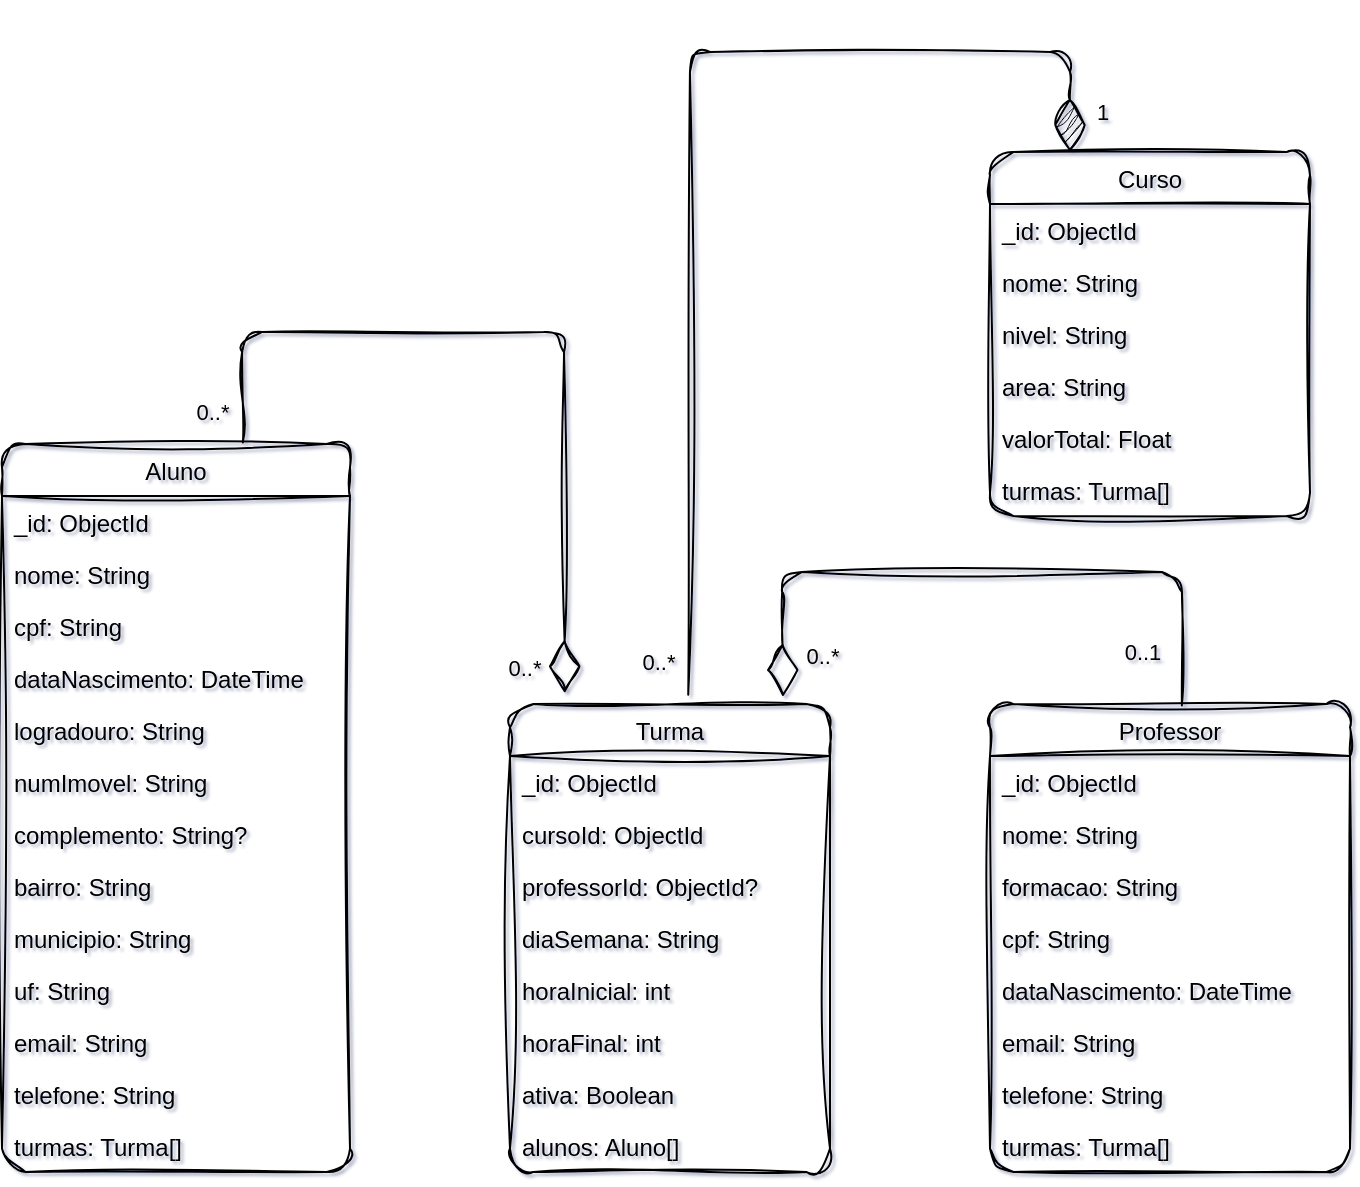 <mxfile>
    <diagram id="-b4d3pGnFX6ifZs10V9d" name="Página-1">
        <mxGraphModel dx="976" dy="711" grid="1" gridSize="10" guides="1" tooltips="1" connect="1" arrows="1" fold="1" page="1" pageScale="1" pageWidth="827" pageHeight="1169" background="none" math="0" shadow="1">
            <root>
                <mxCell id="0"/>
                <mxCell id="1" parent="0"/>
                <mxCell id="QXg1F-BljAHayQf_puwS-1" value="Aluno" style="swimlane;fontStyle=0;childLayout=stackLayout;horizontal=1;startSize=26;fillColor=none;horizontalStack=0;resizeParent=1;resizeParentMax=0;resizeLast=0;collapsible=1;marginBottom=0;rounded=1;sketch=1;curveFitting=1;jiggle=2;labelBackgroundColor=none;fontColor=default;" parent="1" vertex="1">
                    <mxGeometry x="90" y="286" width="174" height="364" as="geometry"/>
                </mxCell>
                <mxCell id="QXg1F-BljAHayQf_puwS-2" value="_id: ObjectId" style="text;strokeColor=none;fillColor=none;align=left;verticalAlign=top;spacingLeft=4;spacingRight=4;overflow=hidden;rotatable=0;points=[[0,0.5],[1,0.5]];portConstraint=eastwest;rounded=1;sketch=1;curveFitting=1;jiggle=2;labelBackgroundColor=none;fontColor=default;" parent="QXg1F-BljAHayQf_puwS-1" vertex="1">
                    <mxGeometry y="26" width="174" height="26" as="geometry"/>
                </mxCell>
                <mxCell id="QXg1F-BljAHayQf_puwS-3" value="nome: String" style="text;strokeColor=none;fillColor=none;align=left;verticalAlign=top;spacingLeft=4;spacingRight=4;overflow=hidden;rotatable=0;points=[[0,0.5],[1,0.5]];portConstraint=eastwest;rounded=1;sketch=1;curveFitting=1;jiggle=2;labelBackgroundColor=none;fontColor=default;" parent="QXg1F-BljAHayQf_puwS-1" vertex="1">
                    <mxGeometry y="52" width="174" height="26" as="geometry"/>
                </mxCell>
                <mxCell id="QXg1F-BljAHayQf_puwS-4" value="cpf: String" style="text;strokeColor=none;fillColor=none;align=left;verticalAlign=top;spacingLeft=4;spacingRight=4;overflow=hidden;rotatable=0;points=[[0,0.5],[1,0.5]];portConstraint=eastwest;rounded=1;sketch=1;curveFitting=1;jiggle=2;labelBackgroundColor=none;fontColor=default;" parent="QXg1F-BljAHayQf_puwS-1" vertex="1">
                    <mxGeometry y="78" width="174" height="26" as="geometry"/>
                </mxCell>
                <mxCell id="_81pM77zfV9a9fqTHWA2-4" value="dataNascimento: DateTime" style="text;strokeColor=none;fillColor=none;align=left;verticalAlign=top;spacingLeft=4;spacingRight=4;overflow=hidden;rotatable=0;points=[[0,0.5],[1,0.5]];portConstraint=eastwest;rounded=1;sketch=1;curveFitting=1;jiggle=2;labelBackgroundColor=none;fontColor=default;" parent="QXg1F-BljAHayQf_puwS-1" vertex="1">
                    <mxGeometry y="104" width="174" height="26" as="geometry"/>
                </mxCell>
                <mxCell id="_81pM77zfV9a9fqTHWA2-1" value="logradouro: String" style="text;strokeColor=none;fillColor=none;align=left;verticalAlign=top;spacingLeft=4;spacingRight=4;overflow=hidden;rotatable=0;points=[[0,0.5],[1,0.5]];portConstraint=eastwest;rounded=1;sketch=1;curveFitting=1;jiggle=2;labelBackgroundColor=none;fontColor=default;" parent="QXg1F-BljAHayQf_puwS-1" vertex="1">
                    <mxGeometry y="130" width="174" height="26" as="geometry"/>
                </mxCell>
                <mxCell id="_81pM77zfV9a9fqTHWA2-2" value="numImovel: String" style="text;strokeColor=none;fillColor=none;align=left;verticalAlign=top;spacingLeft=4;spacingRight=4;overflow=hidden;rotatable=0;points=[[0,0.5],[1,0.5]];portConstraint=eastwest;rounded=1;sketch=1;curveFitting=1;jiggle=2;labelBackgroundColor=none;fontColor=default;" parent="QXg1F-BljAHayQf_puwS-1" vertex="1">
                    <mxGeometry y="156" width="174" height="26" as="geometry"/>
                </mxCell>
                <mxCell id="_81pM77zfV9a9fqTHWA2-3" value="complemento: String?" style="text;strokeColor=none;fillColor=none;align=left;verticalAlign=top;spacingLeft=4;spacingRight=4;overflow=hidden;rotatable=0;points=[[0,0.5],[1,0.5]];portConstraint=eastwest;rounded=1;sketch=1;curveFitting=1;jiggle=2;labelBackgroundColor=none;fontColor=default;" parent="QXg1F-BljAHayQf_puwS-1" vertex="1">
                    <mxGeometry y="182" width="174" height="26" as="geometry"/>
                </mxCell>
                <mxCell id="_81pM77zfV9a9fqTHWA2-9" value="bairro: String" style="text;strokeColor=none;fillColor=none;align=left;verticalAlign=top;spacingLeft=4;spacingRight=4;overflow=hidden;rotatable=0;points=[[0,0.5],[1,0.5]];portConstraint=eastwest;rounded=1;sketch=1;curveFitting=1;jiggle=2;labelBackgroundColor=none;fontColor=default;" parent="QXg1F-BljAHayQf_puwS-1" vertex="1">
                    <mxGeometry y="208" width="174" height="26" as="geometry"/>
                </mxCell>
                <mxCell id="_81pM77zfV9a9fqTHWA2-10" value="municipio: String" style="text;strokeColor=none;fillColor=none;align=left;verticalAlign=top;spacingLeft=4;spacingRight=4;overflow=hidden;rotatable=0;points=[[0,0.5],[1,0.5]];portConstraint=eastwest;rounded=1;sketch=1;curveFitting=1;jiggle=2;labelBackgroundColor=none;fontColor=default;" parent="QXg1F-BljAHayQf_puwS-1" vertex="1">
                    <mxGeometry y="234" width="174" height="26" as="geometry"/>
                </mxCell>
                <mxCell id="_81pM77zfV9a9fqTHWA2-11" value="uf: String" style="text;strokeColor=none;fillColor=none;align=left;verticalAlign=top;spacingLeft=4;spacingRight=4;overflow=hidden;rotatable=0;points=[[0,0.5],[1,0.5]];portConstraint=eastwest;rounded=1;sketch=1;curveFitting=1;jiggle=2;labelBackgroundColor=none;fontColor=default;" parent="QXg1F-BljAHayQf_puwS-1" vertex="1">
                    <mxGeometry y="260" width="174" height="26" as="geometry"/>
                </mxCell>
                <mxCell id="_81pM77zfV9a9fqTHWA2-12" value="email: String" style="text;strokeColor=none;fillColor=none;align=left;verticalAlign=top;spacingLeft=4;spacingRight=4;overflow=hidden;rotatable=0;points=[[0,0.5],[1,0.5]];portConstraint=eastwest;rounded=1;sketch=1;curveFitting=1;jiggle=2;labelBackgroundColor=none;fontColor=default;" parent="QXg1F-BljAHayQf_puwS-1" vertex="1">
                    <mxGeometry y="286" width="174" height="26" as="geometry"/>
                </mxCell>
                <mxCell id="ec_yosyJZnp1xVSx2JTA-8" value="telefone: String" style="text;strokeColor=none;fillColor=none;align=left;verticalAlign=top;spacingLeft=4;spacingRight=4;overflow=hidden;rotatable=0;points=[[0,0.5],[1,0.5]];portConstraint=eastwest;rounded=1;sketch=1;curveFitting=1;jiggle=2;labelBackgroundColor=none;fontColor=default;" parent="QXg1F-BljAHayQf_puwS-1" vertex="1">
                    <mxGeometry y="312" width="174" height="26" as="geometry"/>
                </mxCell>
                <mxCell id="_81pM77zfV9a9fqTHWA2-13" value="turmas: Turma[]" style="text;strokeColor=none;fillColor=none;align=left;verticalAlign=top;spacingLeft=4;spacingRight=4;overflow=hidden;rotatable=0;points=[[0,0.5],[1,0.5]];portConstraint=eastwest;rounded=1;sketch=1;curveFitting=1;jiggle=2;labelBackgroundColor=none;fontColor=default;" parent="QXg1F-BljAHayQf_puwS-1" vertex="1">
                    <mxGeometry y="338" width="174" height="26" as="geometry"/>
                </mxCell>
                <mxCell id="bfa6d7kLnI5HvmVEQDdB-1" value="Curso" style="swimlane;fontStyle=0;childLayout=stackLayout;horizontal=1;startSize=26;fillColor=none;horizontalStack=0;resizeParent=1;resizeParentMax=0;resizeLast=0;collapsible=1;marginBottom=0;rounded=1;sketch=1;curveFitting=1;jiggle=2;labelBackgroundColor=none;fontColor=default;" parent="1" vertex="1">
                    <mxGeometry x="584" y="140" width="160" height="182" as="geometry"/>
                </mxCell>
                <mxCell id="bfa6d7kLnI5HvmVEQDdB-2" value="_id: ObjectId" style="text;strokeColor=none;fillColor=none;align=left;verticalAlign=top;spacingLeft=4;spacingRight=4;overflow=hidden;rotatable=0;points=[[0,0.5],[1,0.5]];portConstraint=eastwest;rounded=1;sketch=1;curveFitting=1;jiggle=2;labelBackgroundColor=none;fontColor=default;" parent="bfa6d7kLnI5HvmVEQDdB-1" vertex="1">
                    <mxGeometry y="26" width="160" height="26" as="geometry"/>
                </mxCell>
                <mxCell id="bfa6d7kLnI5HvmVEQDdB-3" value="nome: String" style="text;strokeColor=none;fillColor=none;align=left;verticalAlign=top;spacingLeft=4;spacingRight=4;overflow=hidden;rotatable=0;points=[[0,0.5],[1,0.5]];portConstraint=eastwest;rounded=1;sketch=1;curveFitting=1;jiggle=2;labelBackgroundColor=none;fontColor=default;" parent="bfa6d7kLnI5HvmVEQDdB-1" vertex="1">
                    <mxGeometry y="52" width="160" height="26" as="geometry"/>
                </mxCell>
                <mxCell id="bfa6d7kLnI5HvmVEQDdB-4" value="nivel: String" style="text;strokeColor=none;fillColor=none;align=left;verticalAlign=top;spacingLeft=4;spacingRight=4;overflow=hidden;rotatable=0;points=[[0,0.5],[1,0.5]];portConstraint=eastwest;rounded=1;sketch=1;curveFitting=1;jiggle=2;labelBackgroundColor=none;fontColor=default;" parent="bfa6d7kLnI5HvmVEQDdB-1" vertex="1">
                    <mxGeometry y="78" width="160" height="26" as="geometry"/>
                </mxCell>
                <mxCell id="jBrQDf9uPvAU0HoxU_vz-1" value="area: String" style="text;strokeColor=none;fillColor=none;align=left;verticalAlign=top;spacingLeft=4;spacingRight=4;overflow=hidden;rotatable=0;points=[[0,0.5],[1,0.5]];portConstraint=eastwest;rounded=1;sketch=1;curveFitting=1;jiggle=2;labelBackgroundColor=none;fontColor=default;" parent="bfa6d7kLnI5HvmVEQDdB-1" vertex="1">
                    <mxGeometry y="104" width="160" height="26" as="geometry"/>
                </mxCell>
                <mxCell id="2" value="valorTotal: Float" style="text;strokeColor=none;fillColor=none;align=left;verticalAlign=top;spacingLeft=4;spacingRight=4;overflow=hidden;rotatable=0;points=[[0,0.5],[1,0.5]];portConstraint=eastwest;rounded=1;sketch=1;curveFitting=1;jiggle=2;labelBackgroundColor=none;fontColor=default;" vertex="1" parent="bfa6d7kLnI5HvmVEQDdB-1">
                    <mxGeometry y="130" width="160" height="26" as="geometry"/>
                </mxCell>
                <mxCell id="3" value="turmas: Turma[]" style="text;strokeColor=none;fillColor=none;align=left;verticalAlign=top;spacingLeft=4;spacingRight=4;overflow=hidden;rotatable=0;points=[[0,0.5],[1,0.5]];portConstraint=eastwest;rounded=1;sketch=1;curveFitting=1;jiggle=2;labelBackgroundColor=none;fontColor=default;" vertex="1" parent="bfa6d7kLnI5HvmVEQDdB-1">
                    <mxGeometry y="156" width="160" height="26" as="geometry"/>
                </mxCell>
                <mxCell id="bfa6d7kLnI5HvmVEQDdB-5" value="Turma" style="swimlane;fontStyle=0;childLayout=stackLayout;horizontal=1;startSize=26;fillColor=none;horizontalStack=0;resizeParent=1;resizeParentMax=0;resizeLast=0;collapsible=1;marginBottom=0;rounded=1;sketch=1;curveFitting=1;jiggle=2;labelBackgroundColor=none;fontColor=default;" parent="1" vertex="1">
                    <mxGeometry x="344" y="416" width="160" height="234" as="geometry"/>
                </mxCell>
                <mxCell id="bfa6d7kLnI5HvmVEQDdB-6" value="_id: ObjectId" style="text;strokeColor=none;fillColor=none;align=left;verticalAlign=top;spacingLeft=4;spacingRight=4;overflow=hidden;rotatable=0;points=[[0,0.5],[1,0.5]];portConstraint=eastwest;rounded=1;sketch=1;curveFitting=1;jiggle=2;labelBackgroundColor=none;fontColor=default;" parent="bfa6d7kLnI5HvmVEQDdB-5" vertex="1">
                    <mxGeometry y="26" width="160" height="26" as="geometry"/>
                </mxCell>
                <mxCell id="ec_yosyJZnp1xVSx2JTA-13" value="cursoId: ObjectId" style="text;strokeColor=none;fillColor=none;align=left;verticalAlign=top;spacingLeft=4;spacingRight=4;overflow=hidden;rotatable=0;points=[[0,0.5],[1,0.5]];portConstraint=eastwest;rounded=1;sketch=1;curveFitting=1;jiggle=2;labelBackgroundColor=none;fontColor=default;" parent="bfa6d7kLnI5HvmVEQDdB-5" vertex="1">
                    <mxGeometry y="52" width="160" height="26" as="geometry"/>
                </mxCell>
                <mxCell id="4" value="professorId: ObjectId?" style="text;strokeColor=none;fillColor=none;align=left;verticalAlign=top;spacingLeft=4;spacingRight=4;overflow=hidden;rotatable=0;points=[[0,0.5],[1,0.5]];portConstraint=eastwest;rounded=1;sketch=1;curveFitting=1;jiggle=2;labelBackgroundColor=none;fontColor=default;" vertex="1" parent="bfa6d7kLnI5HvmVEQDdB-5">
                    <mxGeometry y="78" width="160" height="26" as="geometry"/>
                </mxCell>
                <mxCell id="bfa6d7kLnI5HvmVEQDdB-7" value="diaSemana: String" style="text;strokeColor=none;fillColor=none;align=left;verticalAlign=top;spacingLeft=4;spacingRight=4;overflow=hidden;rotatable=0;points=[[0,0.5],[1,0.5]];portConstraint=eastwest;rounded=1;sketch=1;curveFitting=1;jiggle=2;labelBackgroundColor=none;fontColor=default;" parent="bfa6d7kLnI5HvmVEQDdB-5" vertex="1">
                    <mxGeometry y="104" width="160" height="26" as="geometry"/>
                </mxCell>
                <mxCell id="bfa6d7kLnI5HvmVEQDdB-8" value="horaInicial: int" style="text;strokeColor=none;fillColor=none;align=left;verticalAlign=top;spacingLeft=4;spacingRight=4;overflow=hidden;rotatable=0;points=[[0,0.5],[1,0.5]];portConstraint=eastwest;rounded=1;sketch=1;curveFitting=1;jiggle=2;labelBackgroundColor=none;fontColor=default;" parent="bfa6d7kLnI5HvmVEQDdB-5" vertex="1">
                    <mxGeometry y="130" width="160" height="26" as="geometry"/>
                </mxCell>
                <mxCell id="jBrQDf9uPvAU0HoxU_vz-6" value="horaFinal: int" style="text;strokeColor=none;fillColor=none;align=left;verticalAlign=top;spacingLeft=4;spacingRight=4;overflow=hidden;rotatable=0;points=[[0,0.5],[1,0.5]];portConstraint=eastwest;rounded=1;sketch=1;curveFitting=1;jiggle=2;labelBackgroundColor=none;fontColor=default;" parent="bfa6d7kLnI5HvmVEQDdB-5" vertex="1">
                    <mxGeometry y="156" width="160" height="26" as="geometry"/>
                </mxCell>
                <mxCell id="5" value="ativa: Boolean" style="text;strokeColor=none;fillColor=none;align=left;verticalAlign=top;spacingLeft=4;spacingRight=4;overflow=hidden;rotatable=0;points=[[0,0.5],[1,0.5]];portConstraint=eastwest;rounded=1;sketch=1;curveFitting=1;jiggle=2;labelBackgroundColor=none;fontColor=default;" vertex="1" parent="bfa6d7kLnI5HvmVEQDdB-5">
                    <mxGeometry y="182" width="160" height="26" as="geometry"/>
                </mxCell>
                <mxCell id="ec_yosyJZnp1xVSx2JTA-12" value="alunos: Aluno[]" style="text;strokeColor=none;fillColor=none;align=left;verticalAlign=top;spacingLeft=4;spacingRight=4;overflow=hidden;rotatable=0;points=[[0,0.5],[1,0.5]];portConstraint=eastwest;rounded=1;sketch=1;curveFitting=1;jiggle=2;labelBackgroundColor=none;fontColor=default;" parent="bfa6d7kLnI5HvmVEQDdB-5" vertex="1">
                    <mxGeometry y="208" width="160" height="26" as="geometry"/>
                </mxCell>
                <mxCell id="AQtY63TKOHIjATkPsQMs-1" value="Professor" style="swimlane;fontStyle=0;childLayout=stackLayout;horizontal=1;startSize=26;fillColor=none;horizontalStack=0;resizeParent=1;resizeParentMax=0;resizeLast=0;collapsible=1;marginBottom=0;rounded=1;sketch=1;curveFitting=1;jiggle=2;labelBackgroundColor=none;fontColor=default;" parent="1" vertex="1">
                    <mxGeometry x="584" y="416" width="180" height="234" as="geometry"/>
                </mxCell>
                <mxCell id="AQtY63TKOHIjATkPsQMs-2" value="_id: ObjectId" style="text;strokeColor=none;fillColor=none;align=left;verticalAlign=top;spacingLeft=4;spacingRight=4;overflow=hidden;rotatable=0;points=[[0,0.5],[1,0.5]];portConstraint=eastwest;rounded=1;sketch=1;curveFitting=1;jiggle=2;labelBackgroundColor=none;fontColor=default;" parent="AQtY63TKOHIjATkPsQMs-1" vertex="1">
                    <mxGeometry y="26" width="180" height="26" as="geometry"/>
                </mxCell>
                <mxCell id="AQtY63TKOHIjATkPsQMs-3" value="nome: String" style="text;strokeColor=none;fillColor=none;align=left;verticalAlign=top;spacingLeft=4;spacingRight=4;overflow=hidden;rotatable=0;points=[[0,0.5],[1,0.5]];portConstraint=eastwest;rounded=1;sketch=1;curveFitting=1;jiggle=2;labelBackgroundColor=none;fontColor=default;" parent="AQtY63TKOHIjATkPsQMs-1" vertex="1">
                    <mxGeometry y="52" width="180" height="26" as="geometry"/>
                </mxCell>
                <mxCell id="AQtY63TKOHIjATkPsQMs-4" value="formacao: String" style="text;strokeColor=none;fillColor=none;align=left;verticalAlign=top;spacingLeft=4;spacingRight=4;overflow=hidden;rotatable=0;points=[[0,0.5],[1,0.5]];portConstraint=eastwest;rounded=1;sketch=1;curveFitting=1;jiggle=2;labelBackgroundColor=none;fontColor=default;" parent="AQtY63TKOHIjATkPsQMs-1" vertex="1">
                    <mxGeometry y="78" width="180" height="26" as="geometry"/>
                </mxCell>
                <mxCell id="jBrQDf9uPvAU0HoxU_vz-2" value="cpf: String" style="text;strokeColor=none;fillColor=none;align=left;verticalAlign=top;spacingLeft=4;spacingRight=4;overflow=hidden;rotatable=0;points=[[0,0.5],[1,0.5]];portConstraint=eastwest;rounded=1;sketch=1;curveFitting=1;jiggle=2;labelBackgroundColor=none;fontColor=default;" parent="AQtY63TKOHIjATkPsQMs-1" vertex="1">
                    <mxGeometry y="104" width="180" height="26" as="geometry"/>
                </mxCell>
                <mxCell id="jBrQDf9uPvAU0HoxU_vz-3" value="dataNascimento: DateTime" style="text;strokeColor=none;fillColor=none;align=left;verticalAlign=top;spacingLeft=4;spacingRight=4;overflow=hidden;rotatable=0;points=[[0,0.5],[1,0.5]];portConstraint=eastwest;rounded=1;sketch=1;curveFitting=1;jiggle=2;labelBackgroundColor=none;fontColor=default;" parent="AQtY63TKOHIjATkPsQMs-1" vertex="1">
                    <mxGeometry y="130" width="180" height="26" as="geometry"/>
                </mxCell>
                <mxCell id="jBrQDf9uPvAU0HoxU_vz-4" value="email: String" style="text;strokeColor=none;fillColor=none;align=left;verticalAlign=top;spacingLeft=4;spacingRight=4;overflow=hidden;rotatable=0;points=[[0,0.5],[1,0.5]];portConstraint=eastwest;rounded=1;sketch=1;curveFitting=1;jiggle=2;labelBackgroundColor=none;fontColor=default;" parent="AQtY63TKOHIjATkPsQMs-1" vertex="1">
                    <mxGeometry y="156" width="180" height="26" as="geometry"/>
                </mxCell>
                <mxCell id="jBrQDf9uPvAU0HoxU_vz-5" value="telefone: String" style="text;strokeColor=none;fillColor=none;align=left;verticalAlign=top;spacingLeft=4;spacingRight=4;overflow=hidden;rotatable=0;points=[[0,0.5],[1,0.5]];portConstraint=eastwest;rounded=1;sketch=1;curveFitting=1;jiggle=2;labelBackgroundColor=none;fontColor=default;" parent="AQtY63TKOHIjATkPsQMs-1" vertex="1">
                    <mxGeometry y="182" width="180" height="26" as="geometry"/>
                </mxCell>
                <mxCell id="6" value="turmas: Turma[]" style="text;strokeColor=none;fillColor=none;align=left;verticalAlign=top;spacingLeft=4;spacingRight=4;overflow=hidden;rotatable=0;points=[[0,0.5],[1,0.5]];portConstraint=eastwest;rounded=1;sketch=1;curveFitting=1;jiggle=2;labelBackgroundColor=none;fontColor=default;" vertex="1" parent="AQtY63TKOHIjATkPsQMs-1">
                    <mxGeometry y="208" width="180" height="26" as="geometry"/>
                </mxCell>
                <mxCell id="jBrQDf9uPvAU0HoxU_vz-8" value="" style="endArrow=diamondThin;endFill=0;endSize=24;html=1;rounded=1;exitX=0.533;exitY=0.003;exitDx=0;exitDy=0;entryX=0.853;entryY=-0.015;entryDx=0;entryDy=0;entryPerimeter=0;exitPerimeter=0;sketch=1;curveFitting=1;jiggle=2;labelBackgroundColor=none;fontColor=default;" parent="1" source="AQtY63TKOHIjATkPsQMs-1" target="bfa6d7kLnI5HvmVEQDdB-5" edge="1">
                    <mxGeometry width="160" relative="1" as="geometry">
                        <mxPoint x="677" y="388.0" as="sourcePoint"/>
                        <mxPoint x="510" y="300" as="targetPoint"/>
                        <Array as="points">
                            <mxPoint x="680" y="350"/>
                            <mxPoint x="480" y="350"/>
                        </Array>
                    </mxGeometry>
                </mxCell>
                <mxCell id="ec_yosyJZnp1xVSx2JTA-4" value="0..*" style="edgeLabel;html=1;align=center;verticalAlign=middle;resizable=0;points=[];rounded=1;sketch=1;curveFitting=1;jiggle=2;labelBackgroundColor=none;fontColor=default;" parent="jBrQDf9uPvAU0HoxU_vz-8" vertex="1" connectable="0">
                    <mxGeometry x="0.655" y="-2" relative="1" as="geometry">
                        <mxPoint x="22" y="36" as="offset"/>
                    </mxGeometry>
                </mxCell>
                <mxCell id="ec_yosyJZnp1xVSx2JTA-5" value="0..1" style="edgeLabel;html=1;align=center;verticalAlign=middle;resizable=0;points=[];rounded=1;sketch=1;curveFitting=1;jiggle=2;labelBackgroundColor=none;fontColor=default;" parent="jBrQDf9uPvAU0HoxU_vz-8" vertex="1" connectable="0">
                    <mxGeometry x="-0.847" relative="1" as="geometry">
                        <mxPoint x="-20" y="-2" as="offset"/>
                    </mxGeometry>
                </mxCell>
                <mxCell id="jBrQDf9uPvAU0HoxU_vz-11" value="" style="endArrow=diamondThin;endFill=1;endSize=24;html=1;rounded=1;exitX=0.557;exitY=-0.02;exitDx=0;exitDy=0;exitPerimeter=0;entryX=0.25;entryY=0;entryDx=0;entryDy=0;sketch=1;curveFitting=1;jiggle=2;labelBackgroundColor=none;fontColor=default;" parent="1" source="bfa6d7kLnI5HvmVEQDdB-5" target="bfa6d7kLnI5HvmVEQDdB-1" edge="1">
                    <mxGeometry width="160" relative="1" as="geometry">
                        <mxPoint x="424" y="130" as="sourcePoint"/>
                        <mxPoint x="624" y="110" as="targetPoint"/>
                        <Array as="points">
                            <mxPoint x="434" y="90"/>
                            <mxPoint x="624" y="90"/>
                        </Array>
                    </mxGeometry>
                </mxCell>
                <mxCell id="jBrQDf9uPvAU0HoxU_vz-12" value="0..*" style="edgeLabel;html=1;align=center;verticalAlign=middle;resizable=0;points=[];rounded=1;sketch=1;curveFitting=1;jiggle=2;labelBackgroundColor=none;fontColor=default;" parent="jBrQDf9uPvAU0HoxU_vz-11" vertex="1" connectable="0">
                    <mxGeometry x="-0.914" relative="1" as="geometry">
                        <mxPoint x="-15" y="7" as="offset"/>
                    </mxGeometry>
                </mxCell>
                <mxCell id="ec_yosyJZnp1xVSx2JTA-3" value="1" style="edgeLabel;html=1;align=center;verticalAlign=middle;resizable=0;points=[];rounded=1;sketch=1;curveFitting=1;jiggle=2;labelBackgroundColor=none;fontColor=default;" parent="jBrQDf9uPvAU0HoxU_vz-11" vertex="1" connectable="0">
                    <mxGeometry x="0.626" y="1" relative="1" as="geometry">
                        <mxPoint x="71" y="31" as="offset"/>
                    </mxGeometry>
                </mxCell>
                <mxCell id="jBrQDf9uPvAU0HoxU_vz-13" value="" style="endArrow=diamondThin;endFill=0;endSize=24;html=1;rounded=1;entryX=0.171;entryY=-0.023;entryDx=0;entryDy=0;entryPerimeter=0;exitX=0.692;exitY=-0.002;exitDx=0;exitDy=0;exitPerimeter=0;sketch=1;curveFitting=1;jiggle=2;labelBackgroundColor=none;fontColor=default;" parent="1" source="QXg1F-BljAHayQf_puwS-1" target="bfa6d7kLnI5HvmVEQDdB-5" edge="1">
                    <mxGeometry width="160" relative="1" as="geometry">
                        <mxPoint x="210" y="100" as="sourcePoint"/>
                        <mxPoint x="370" y="80" as="targetPoint"/>
                        <Array as="points">
                            <mxPoint x="210" y="230"/>
                            <mxPoint x="371" y="230"/>
                        </Array>
                    </mxGeometry>
                </mxCell>
                <mxCell id="jBrQDf9uPvAU0HoxU_vz-14" value="0..*" style="edgeLabel;html=1;align=center;verticalAlign=middle;resizable=0;points=[];rounded=1;sketch=1;curveFitting=1;jiggle=2;labelBackgroundColor=none;fontColor=default;" parent="jBrQDf9uPvAU0HoxU_vz-13" vertex="1" connectable="0">
                    <mxGeometry x="-0.952" y="3" relative="1" as="geometry">
                        <mxPoint x="-13" y="-6" as="offset"/>
                    </mxGeometry>
                </mxCell>
                <mxCell id="jBrQDf9uPvAU0HoxU_vz-15" value="0..*" style="edgeLabel;html=1;align=center;verticalAlign=middle;resizable=0;points=[];rounded=1;sketch=1;curveFitting=1;jiggle=2;labelBackgroundColor=none;fontColor=default;" parent="jBrQDf9uPvAU0HoxU_vz-13" vertex="1" connectable="0">
                    <mxGeometry x="0.862" relative="1" as="geometry">
                        <mxPoint x="-21" y="15" as="offset"/>
                    </mxGeometry>
                </mxCell>
            </root>
        </mxGraphModel>
    </diagram>
</mxfile>